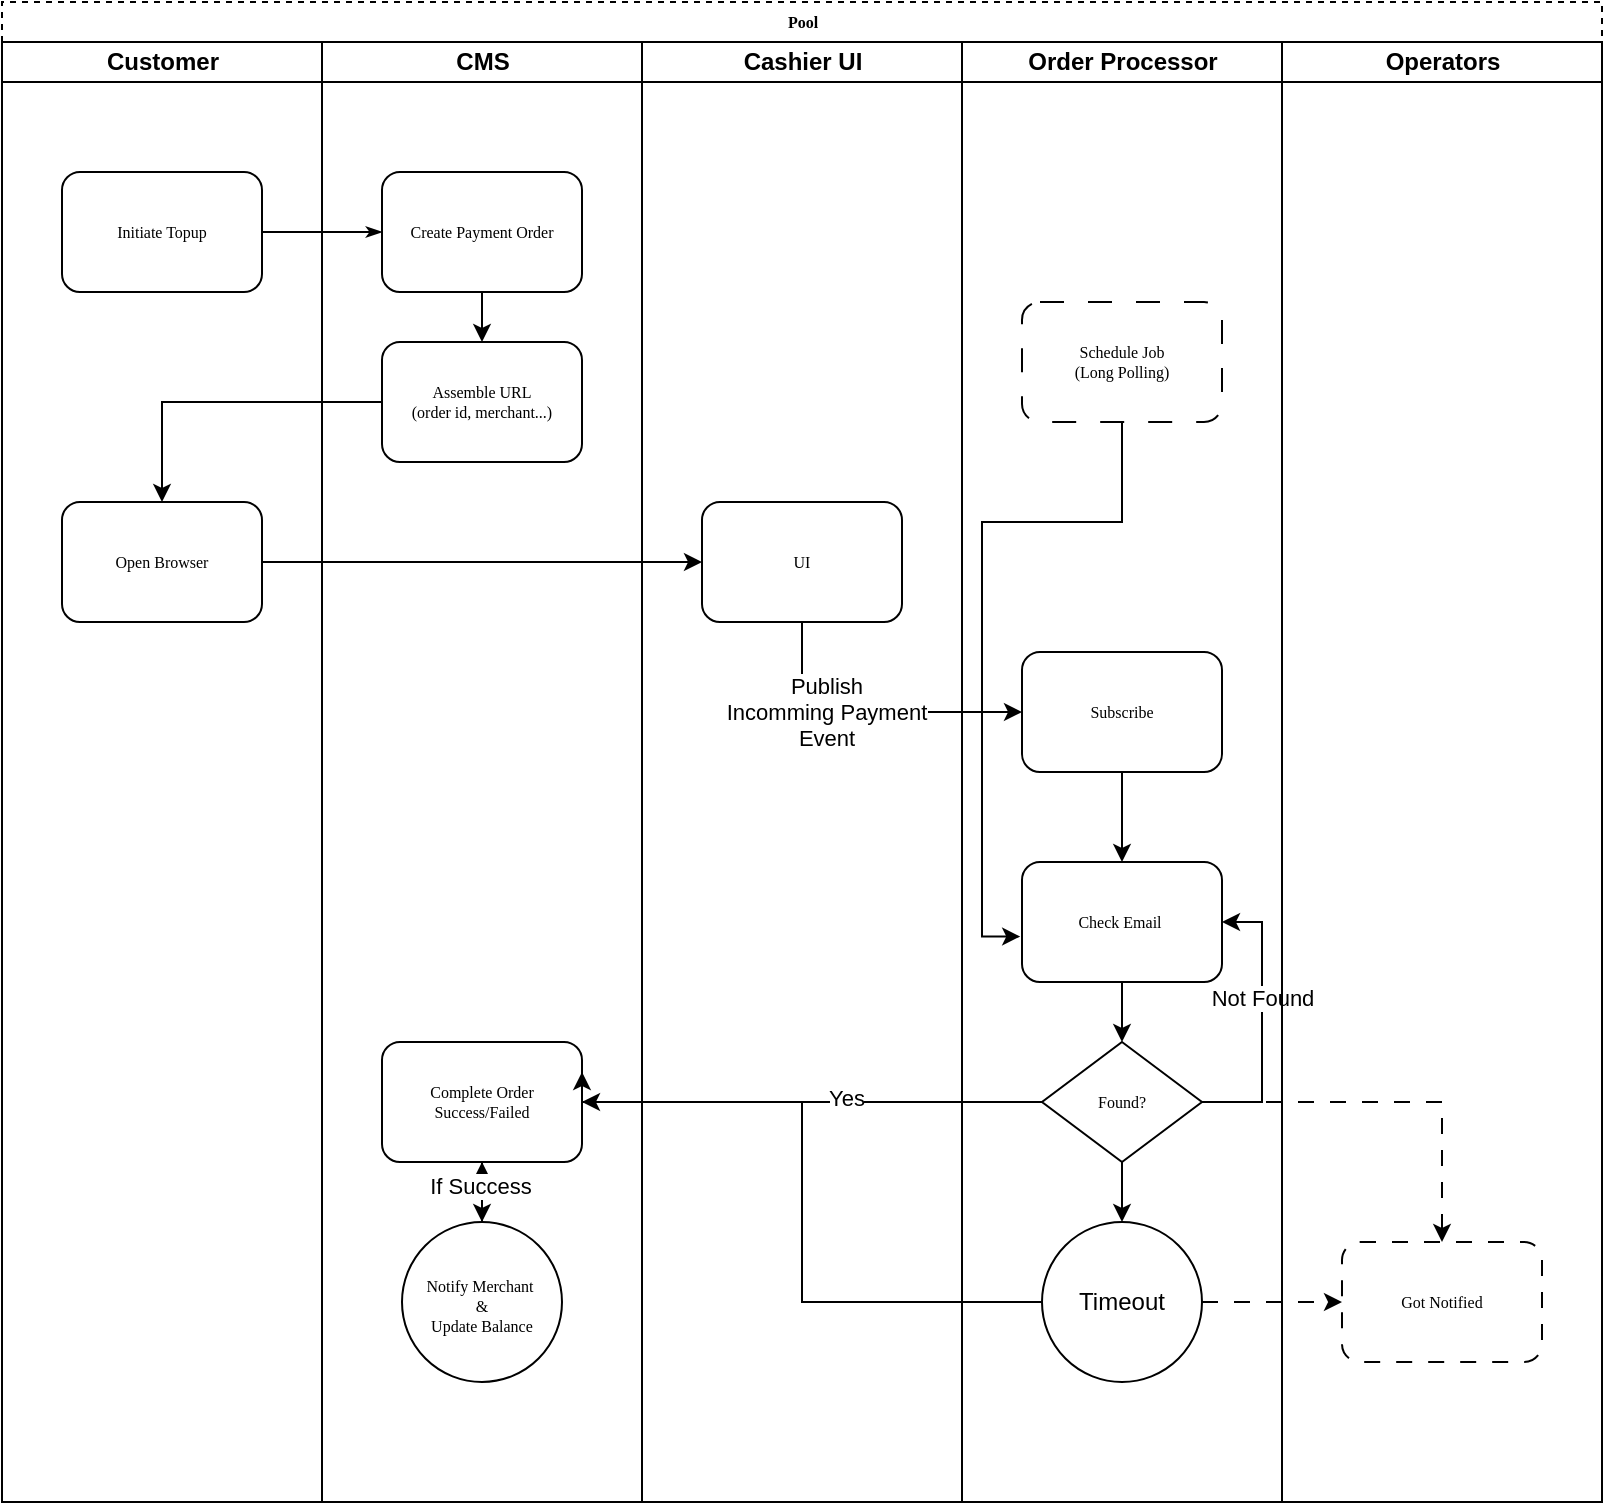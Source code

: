 <mxfile version="24.5.5" type="github">
  <diagram name="Page-1" id="74e2e168-ea6b-b213-b513-2b3c1d86103e">
    <mxGraphModel dx="1390" dy="875" grid="1" gridSize="10" guides="1" tooltips="1" connect="1" arrows="1" fold="1" page="1" pageScale="1" pageWidth="1100" pageHeight="850" background="none" math="0" shadow="0">
      <root>
        <mxCell id="0" />
        <mxCell id="1" parent="0" />
        <mxCell id="77e6c97f196da883-1" value="Pool" style="swimlane;html=1;childLayout=stackLayout;startSize=20;rounded=0;shadow=0;labelBackgroundColor=none;strokeWidth=1;fontFamily=Verdana;fontSize=8;align=center;dashed=1;" parent="1" vertex="1">
          <mxGeometry x="70" y="40" width="800" height="750" as="geometry" />
        </mxCell>
        <mxCell id="77e6c97f196da883-2" value="Customer" style="swimlane;html=1;startSize=20;" parent="77e6c97f196da883-1" vertex="1">
          <mxGeometry y="20" width="160" height="730" as="geometry" />
        </mxCell>
        <mxCell id="77e6c97f196da883-8" value="Initiate Topup" style="rounded=1;whiteSpace=wrap;html=1;shadow=0;labelBackgroundColor=none;strokeWidth=1;fontFamily=Verdana;fontSize=8;align=center;" parent="77e6c97f196da883-2" vertex="1">
          <mxGeometry x="30" y="65" width="100" height="60" as="geometry" />
        </mxCell>
        <mxCell id="F9gF1pc07rDYiNJg_lIL-3" value="Open Browser" style="rounded=1;whiteSpace=wrap;html=1;shadow=0;labelBackgroundColor=none;strokeWidth=1;fontFamily=Verdana;fontSize=8;align=center;" parent="77e6c97f196da883-2" vertex="1">
          <mxGeometry x="30" y="230" width="100" height="60" as="geometry" />
        </mxCell>
        <mxCell id="77e6c97f196da883-26" style="edgeStyle=orthogonalEdgeStyle;rounded=1;html=1;labelBackgroundColor=none;startArrow=none;startFill=0;startSize=5;endArrow=classicThin;endFill=1;endSize=5;jettySize=auto;orthogonalLoop=1;strokeWidth=1;fontFamily=Verdana;fontSize=8" parent="77e6c97f196da883-1" source="77e6c97f196da883-8" target="77e6c97f196da883-11" edge="1">
          <mxGeometry relative="1" as="geometry" />
        </mxCell>
        <mxCell id="77e6c97f196da883-3" value="CMS" style="swimlane;html=1;startSize=20;" parent="77e6c97f196da883-1" vertex="1">
          <mxGeometry x="160" y="20" width="160" height="730" as="geometry" />
        </mxCell>
        <mxCell id="F9gF1pc07rDYiNJg_lIL-1" style="edgeStyle=orthogonalEdgeStyle;rounded=0;orthogonalLoop=1;jettySize=auto;html=1;exitX=0.5;exitY=1;exitDx=0;exitDy=0;entryX=0.5;entryY=0;entryDx=0;entryDy=0;" parent="77e6c97f196da883-3" source="77e6c97f196da883-11" target="77e6c97f196da883-9" edge="1">
          <mxGeometry relative="1" as="geometry" />
        </mxCell>
        <mxCell id="77e6c97f196da883-11" value="Create Payment Order" style="rounded=1;whiteSpace=wrap;html=1;shadow=0;labelBackgroundColor=none;strokeWidth=1;fontFamily=Verdana;fontSize=8;align=center;" parent="77e6c97f196da883-3" vertex="1">
          <mxGeometry x="30" y="65" width="100" height="60" as="geometry" />
        </mxCell>
        <mxCell id="77e6c97f196da883-9" value="Assemble URL&lt;div&gt;(order id, merchant...)&lt;/div&gt;" style="rounded=1;whiteSpace=wrap;html=1;shadow=0;labelBackgroundColor=none;strokeWidth=1;fontFamily=Verdana;fontSize=8;align=center;" parent="77e6c97f196da883-3" vertex="1">
          <mxGeometry x="30" y="150" width="100" height="60" as="geometry" />
        </mxCell>
        <mxCell id="F9gF1pc07rDYiNJg_lIL-16" style="edgeStyle=orthogonalEdgeStyle;rounded=0;orthogonalLoop=1;jettySize=auto;html=1;exitX=0.5;exitY=1;exitDx=0;exitDy=0;entryX=0.5;entryY=0;entryDx=0;entryDy=0;" parent="77e6c97f196da883-3" source="F9gF1pc07rDYiNJg_lIL-14" edge="1">
          <mxGeometry relative="1" as="geometry">
            <mxPoint x="80" y="590" as="targetPoint" />
          </mxGeometry>
        </mxCell>
        <mxCell id="F9gF1pc07rDYiNJg_lIL-14" value="Complete Order&lt;div&gt;Success/Failed&lt;/div&gt;" style="rounded=1;whiteSpace=wrap;html=1;shadow=0;labelBackgroundColor=none;strokeWidth=1;fontFamily=Verdana;fontSize=8;align=center;" parent="77e6c97f196da883-3" vertex="1">
          <mxGeometry x="30" y="500" width="100" height="60" as="geometry" />
        </mxCell>
        <mxCell id="F9gF1pc07rDYiNJg_lIL-25" value="" style="edgeStyle=orthogonalEdgeStyle;rounded=0;orthogonalLoop=1;jettySize=auto;html=1;" parent="77e6c97f196da883-3" source="F9gF1pc07rDYiNJg_lIL-22" target="F9gF1pc07rDYiNJg_lIL-14" edge="1">
          <mxGeometry relative="1" as="geometry" />
        </mxCell>
        <mxCell id="F9gF1pc07rDYiNJg_lIL-26" value="If Success" style="edgeLabel;html=1;align=center;verticalAlign=middle;resizable=0;points=[];" parent="F9gF1pc07rDYiNJg_lIL-25" vertex="1" connectable="0">
          <mxGeometry x="-0.251" y="1" relative="1" as="geometry">
            <mxPoint as="offset" />
          </mxGeometry>
        </mxCell>
        <mxCell id="F9gF1pc07rDYiNJg_lIL-22" value="&lt;span style=&quot;font-family: Verdana; font-size: 8px;&quot;&gt;Notify Merchant&amp;nbsp;&lt;/span&gt;&lt;div style=&quot;font-family: Verdana; font-size: 8px;&quot;&gt;&amp;amp;&lt;/div&gt;&lt;div style=&quot;font-family: Verdana; font-size: 8px;&quot;&gt;Update Balance&lt;/div&gt;" style="ellipse;whiteSpace=wrap;html=1;aspect=fixed;" parent="77e6c97f196da883-3" vertex="1">
          <mxGeometry x="40" y="590" width="80" height="80" as="geometry" />
        </mxCell>
        <mxCell id="77e6c97f196da883-4" value="Cashier UI" style="swimlane;html=1;startSize=20;" parent="77e6c97f196da883-1" vertex="1">
          <mxGeometry x="320" y="20" width="160" height="730" as="geometry" />
        </mxCell>
        <mxCell id="77e6c97f196da883-12" value="UI" style="rounded=1;whiteSpace=wrap;html=1;shadow=0;labelBackgroundColor=none;strokeWidth=1;fontFamily=Verdana;fontSize=8;align=center;" parent="77e6c97f196da883-4" vertex="1">
          <mxGeometry x="30" y="230" width="100" height="60" as="geometry" />
        </mxCell>
        <mxCell id="77e6c97f196da883-5" value="Order Processor" style="swimlane;html=1;startSize=20;" parent="77e6c97f196da883-1" vertex="1">
          <mxGeometry x="480" y="20" width="160" height="730" as="geometry" />
        </mxCell>
        <mxCell id="F9gF1pc07rDYiNJg_lIL-17" style="edgeStyle=orthogonalEdgeStyle;rounded=0;orthogonalLoop=1;jettySize=auto;html=1;entryX=0.5;entryY=0;entryDx=0;entryDy=0;" parent="77e6c97f196da883-5" source="77e6c97f196da883-15" target="77e6c97f196da883-10" edge="1">
          <mxGeometry relative="1" as="geometry" />
        </mxCell>
        <mxCell id="77e6c97f196da883-15" value="Subscribe" style="rounded=1;whiteSpace=wrap;html=1;shadow=0;labelBackgroundColor=none;strokeWidth=1;fontFamily=Verdana;fontSize=8;align=center;" parent="77e6c97f196da883-5" vertex="1">
          <mxGeometry x="30" y="305" width="100" height="60" as="geometry" />
        </mxCell>
        <mxCell id="F9gF1pc07rDYiNJg_lIL-20" style="edgeStyle=orthogonalEdgeStyle;rounded=0;orthogonalLoop=1;jettySize=auto;html=1;entryX=1;entryY=0.5;entryDx=0;entryDy=0;exitX=1;exitY=0.5;exitDx=0;exitDy=0;" parent="77e6c97f196da883-5" source="77e6c97f196da883-20" target="77e6c97f196da883-10" edge="1">
          <mxGeometry relative="1" as="geometry">
            <Array as="points">
              <mxPoint x="150" y="530" />
              <mxPoint x="150" y="440" />
            </Array>
          </mxGeometry>
        </mxCell>
        <mxCell id="F9gF1pc07rDYiNJg_lIL-21" value="Not Found" style="edgeLabel;html=1;align=center;verticalAlign=middle;resizable=0;points=[];" parent="F9gF1pc07rDYiNJg_lIL-20" vertex="1" connectable="0">
          <mxGeometry x="0.178" relative="1" as="geometry">
            <mxPoint as="offset" />
          </mxGeometry>
        </mxCell>
        <mxCell id="F9gF1pc07rDYiNJg_lIL-24" style="edgeStyle=orthogonalEdgeStyle;rounded=0;orthogonalLoop=1;jettySize=auto;html=1;entryX=0.5;entryY=0;entryDx=0;entryDy=0;" parent="77e6c97f196da883-5" source="77e6c97f196da883-20" target="F9gF1pc07rDYiNJg_lIL-23" edge="1">
          <mxGeometry relative="1" as="geometry" />
        </mxCell>
        <mxCell id="77e6c97f196da883-20" value="Found?" style="rhombus;whiteSpace=wrap;html=1;rounded=0;shadow=0;labelBackgroundColor=none;strokeWidth=1;fontFamily=Verdana;fontSize=8;align=center;" parent="77e6c97f196da883-5" vertex="1">
          <mxGeometry x="40" y="500" width="80" height="60" as="geometry" />
        </mxCell>
        <mxCell id="F9gF1pc07rDYiNJg_lIL-12" style="edgeStyle=orthogonalEdgeStyle;rounded=0;orthogonalLoop=1;jettySize=auto;html=1;entryX=0.5;entryY=0;entryDx=0;entryDy=0;" parent="77e6c97f196da883-5" source="77e6c97f196da883-10" target="77e6c97f196da883-20" edge="1">
          <mxGeometry relative="1" as="geometry" />
        </mxCell>
        <mxCell id="77e6c97f196da883-10" value="Check Email&amp;nbsp;" style="rounded=1;whiteSpace=wrap;html=1;shadow=0;labelBackgroundColor=none;strokeWidth=1;fontFamily=Verdana;fontSize=8;align=center;" parent="77e6c97f196da883-5" vertex="1">
          <mxGeometry x="30" y="410" width="100" height="60" as="geometry" />
        </mxCell>
        <mxCell id="F9gF1pc07rDYiNJg_lIL-23" value="Timeout" style="ellipse;whiteSpace=wrap;html=1;aspect=fixed;" parent="77e6c97f196da883-5" vertex="1">
          <mxGeometry x="40" y="590" width="80" height="80" as="geometry" />
        </mxCell>
        <mxCell id="F9gF1pc07rDYiNJg_lIL-33" value="Schedule Job&lt;div&gt;(Long Polling)&lt;/div&gt;" style="rounded=1;whiteSpace=wrap;html=1;shadow=0;labelBackgroundColor=none;strokeWidth=1;fontFamily=Verdana;fontSize=8;align=center;dashed=1;dashPattern=12 12;" parent="77e6c97f196da883-5" vertex="1">
          <mxGeometry x="30" y="130" width="100" height="60" as="geometry" />
        </mxCell>
        <mxCell id="F9gF1pc07rDYiNJg_lIL-35" style="edgeStyle=orthogonalEdgeStyle;rounded=0;orthogonalLoop=1;jettySize=auto;html=1;entryX=-0.009;entryY=0.621;entryDx=0;entryDy=0;entryPerimeter=0;" parent="77e6c97f196da883-5" source="F9gF1pc07rDYiNJg_lIL-33" target="77e6c97f196da883-10" edge="1">
          <mxGeometry relative="1" as="geometry">
            <Array as="points">
              <mxPoint x="80" y="240" />
              <mxPoint x="10" y="240" />
              <mxPoint x="10" y="447" />
            </Array>
          </mxGeometry>
        </mxCell>
        <mxCell id="77e6c97f196da883-6" value="Operators" style="swimlane;html=1;startSize=20;" parent="77e6c97f196da883-1" vertex="1">
          <mxGeometry x="640" y="20" width="160" height="730" as="geometry" />
        </mxCell>
        <mxCell id="77e6c97f196da883-17" value="Got Notified" style="rounded=1;whiteSpace=wrap;html=1;shadow=0;labelBackgroundColor=none;strokeWidth=1;fontFamily=Verdana;fontSize=8;align=center;dashed=1;dashPattern=8 8;" parent="77e6c97f196da883-6" vertex="1">
          <mxGeometry x="30" y="600" width="100" height="60" as="geometry" />
        </mxCell>
        <mxCell id="F9gF1pc07rDYiNJg_lIL-5" style="edgeStyle=orthogonalEdgeStyle;rounded=0;orthogonalLoop=1;jettySize=auto;html=1;entryX=0.5;entryY=0;entryDx=0;entryDy=0;" parent="77e6c97f196da883-1" source="77e6c97f196da883-9" target="F9gF1pc07rDYiNJg_lIL-3" edge="1">
          <mxGeometry relative="1" as="geometry" />
        </mxCell>
        <mxCell id="F9gF1pc07rDYiNJg_lIL-6" style="edgeStyle=orthogonalEdgeStyle;rounded=0;orthogonalLoop=1;jettySize=auto;html=1;exitX=1;exitY=0.5;exitDx=0;exitDy=0;entryX=0;entryY=0.5;entryDx=0;entryDy=0;" parent="77e6c97f196da883-1" source="F9gF1pc07rDYiNJg_lIL-3" target="77e6c97f196da883-12" edge="1">
          <mxGeometry relative="1" as="geometry" />
        </mxCell>
        <mxCell id="F9gF1pc07rDYiNJg_lIL-9" style="edgeStyle=orthogonalEdgeStyle;rounded=0;orthogonalLoop=1;jettySize=auto;html=1;exitX=0.5;exitY=1;exitDx=0;exitDy=0;entryX=0;entryY=0.5;entryDx=0;entryDy=0;" parent="77e6c97f196da883-1" source="77e6c97f196da883-12" target="77e6c97f196da883-15" edge="1">
          <mxGeometry relative="1" as="geometry" />
        </mxCell>
        <mxCell id="F9gF1pc07rDYiNJg_lIL-10" value="Publish&lt;div&gt;Incomming Payment&lt;/div&gt;&lt;div&gt;Event&lt;/div&gt;" style="edgeLabel;html=1;align=center;verticalAlign=middle;resizable=0;points=[];" parent="F9gF1pc07rDYiNJg_lIL-9" vertex="1" connectable="0">
          <mxGeometry x="-0.265" relative="1" as="geometry">
            <mxPoint as="offset" />
          </mxGeometry>
        </mxCell>
        <mxCell id="F9gF1pc07rDYiNJg_lIL-18" style="edgeStyle=orthogonalEdgeStyle;rounded=0;orthogonalLoop=1;jettySize=auto;html=1;entryX=1;entryY=0.5;entryDx=0;entryDy=0;" parent="77e6c97f196da883-1" source="77e6c97f196da883-20" target="F9gF1pc07rDYiNJg_lIL-14" edge="1">
          <mxGeometry relative="1" as="geometry" />
        </mxCell>
        <mxCell id="F9gF1pc07rDYiNJg_lIL-19" value="Yes" style="edgeLabel;html=1;align=center;verticalAlign=middle;resizable=0;points=[];" parent="F9gF1pc07rDYiNJg_lIL-18" vertex="1" connectable="0">
          <mxGeometry x="-0.145" y="-2" relative="1" as="geometry">
            <mxPoint as="offset" />
          </mxGeometry>
        </mxCell>
        <mxCell id="F9gF1pc07rDYiNJg_lIL-29" style="edgeStyle=orthogonalEdgeStyle;rounded=0;orthogonalLoop=1;jettySize=auto;html=1;entryX=1;entryY=0.25;entryDx=0;entryDy=0;" parent="77e6c97f196da883-1" source="F9gF1pc07rDYiNJg_lIL-23" target="F9gF1pc07rDYiNJg_lIL-14" edge="1">
          <mxGeometry relative="1" as="geometry">
            <mxPoint x="420" y="550" as="targetPoint" />
            <Array as="points">
              <mxPoint x="400" y="650" />
              <mxPoint x="400" y="550" />
              <mxPoint x="290" y="550" />
            </Array>
          </mxGeometry>
        </mxCell>
        <mxCell id="F9gF1pc07rDYiNJg_lIL-30" style="edgeStyle=orthogonalEdgeStyle;rounded=0;orthogonalLoop=1;jettySize=auto;html=1;dashed=1;dashPattern=8 8;" parent="77e6c97f196da883-1" source="F9gF1pc07rDYiNJg_lIL-23" target="77e6c97f196da883-17" edge="1">
          <mxGeometry relative="1" as="geometry" />
        </mxCell>
        <mxCell id="F9gF1pc07rDYiNJg_lIL-31" style="edgeStyle=orthogonalEdgeStyle;rounded=0;orthogonalLoop=1;jettySize=auto;html=1;exitX=1;exitY=0.5;exitDx=0;exitDy=0;entryX=0.5;entryY=0;entryDx=0;entryDy=0;dashed=1;dashPattern=8 8;" parent="77e6c97f196da883-1" source="77e6c97f196da883-20" target="77e6c97f196da883-17" edge="1">
          <mxGeometry relative="1" as="geometry" />
        </mxCell>
      </root>
    </mxGraphModel>
  </diagram>
</mxfile>
